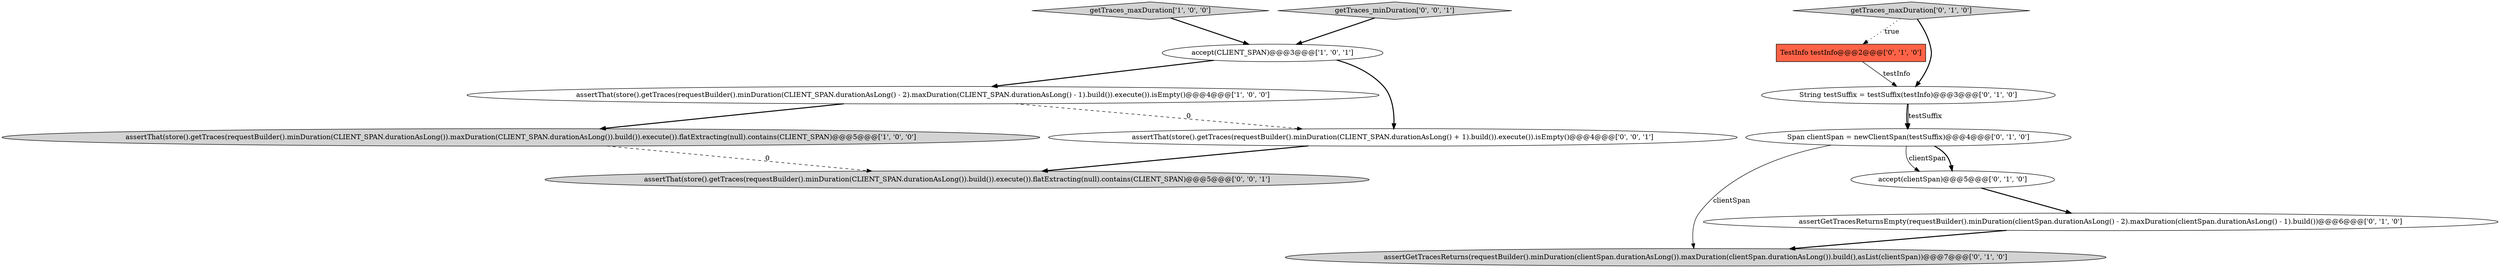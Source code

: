 digraph {
1 [style = filled, label = "assertThat(store().getTraces(requestBuilder().minDuration(CLIENT_SPAN.durationAsLong()).maxDuration(CLIENT_SPAN.durationAsLong()).build()).execute()).flatExtracting(null).contains(CLIENT_SPAN)@@@5@@@['1', '0', '0']", fillcolor = lightgray, shape = ellipse image = "AAA0AAABBB1BBB"];
0 [style = filled, label = "assertThat(store().getTraces(requestBuilder().minDuration(CLIENT_SPAN.durationAsLong() - 2).maxDuration(CLIENT_SPAN.durationAsLong() - 1).build()).execute()).isEmpty()@@@4@@@['1', '0', '0']", fillcolor = white, shape = ellipse image = "AAA0AAABBB1BBB"];
12 [style = filled, label = "assertThat(store().getTraces(requestBuilder().minDuration(CLIENT_SPAN.durationAsLong()).build()).execute()).flatExtracting(null).contains(CLIENT_SPAN)@@@5@@@['0', '0', '1']", fillcolor = lightgray, shape = ellipse image = "AAA0AAABBB3BBB"];
6 [style = filled, label = "TestInfo testInfo@@@2@@@['0', '1', '0']", fillcolor = tomato, shape = box image = "AAA1AAABBB2BBB"];
7 [style = filled, label = "getTraces_maxDuration['0', '1', '0']", fillcolor = lightgray, shape = diamond image = "AAA0AAABBB2BBB"];
10 [style = filled, label = "assertGetTracesReturns(requestBuilder().minDuration(clientSpan.durationAsLong()).maxDuration(clientSpan.durationAsLong()).build(),asList(clientSpan))@@@7@@@['0', '1', '0']", fillcolor = lightgray, shape = ellipse image = "AAA1AAABBB2BBB"];
9 [style = filled, label = "String testSuffix = testSuffix(testInfo)@@@3@@@['0', '1', '0']", fillcolor = white, shape = ellipse image = "AAA0AAABBB2BBB"];
8 [style = filled, label = "Span clientSpan = newClientSpan(testSuffix)@@@4@@@['0', '1', '0']", fillcolor = white, shape = ellipse image = "AAA0AAABBB2BBB"];
2 [style = filled, label = "getTraces_maxDuration['1', '0', '0']", fillcolor = lightgray, shape = diamond image = "AAA0AAABBB1BBB"];
4 [style = filled, label = "assertGetTracesReturnsEmpty(requestBuilder().minDuration(clientSpan.durationAsLong() - 2).maxDuration(clientSpan.durationAsLong() - 1).build())@@@6@@@['0', '1', '0']", fillcolor = white, shape = ellipse image = "AAA1AAABBB2BBB"];
13 [style = filled, label = "assertThat(store().getTraces(requestBuilder().minDuration(CLIENT_SPAN.durationAsLong() + 1).build()).execute()).isEmpty()@@@4@@@['0', '0', '1']", fillcolor = white, shape = ellipse image = "AAA0AAABBB3BBB"];
3 [style = filled, label = "accept(CLIENT_SPAN)@@@3@@@['1', '0', '1']", fillcolor = white, shape = ellipse image = "AAA0AAABBB1BBB"];
5 [style = filled, label = "accept(clientSpan)@@@5@@@['0', '1', '0']", fillcolor = white, shape = ellipse image = "AAA0AAABBB2BBB"];
11 [style = filled, label = "getTraces_minDuration['0', '0', '1']", fillcolor = lightgray, shape = diamond image = "AAA0AAABBB3BBB"];
4->10 [style = bold, label=""];
8->5 [style = solid, label="clientSpan"];
11->3 [style = bold, label=""];
13->12 [style = bold, label=""];
0->13 [style = dashed, label="0"];
9->8 [style = bold, label=""];
8->10 [style = solid, label="clientSpan"];
8->5 [style = bold, label=""];
3->0 [style = bold, label=""];
3->13 [style = bold, label=""];
9->8 [style = solid, label="testSuffix"];
0->1 [style = bold, label=""];
5->4 [style = bold, label=""];
6->9 [style = solid, label="testInfo"];
7->9 [style = bold, label=""];
2->3 [style = bold, label=""];
1->12 [style = dashed, label="0"];
7->6 [style = dotted, label="true"];
}
